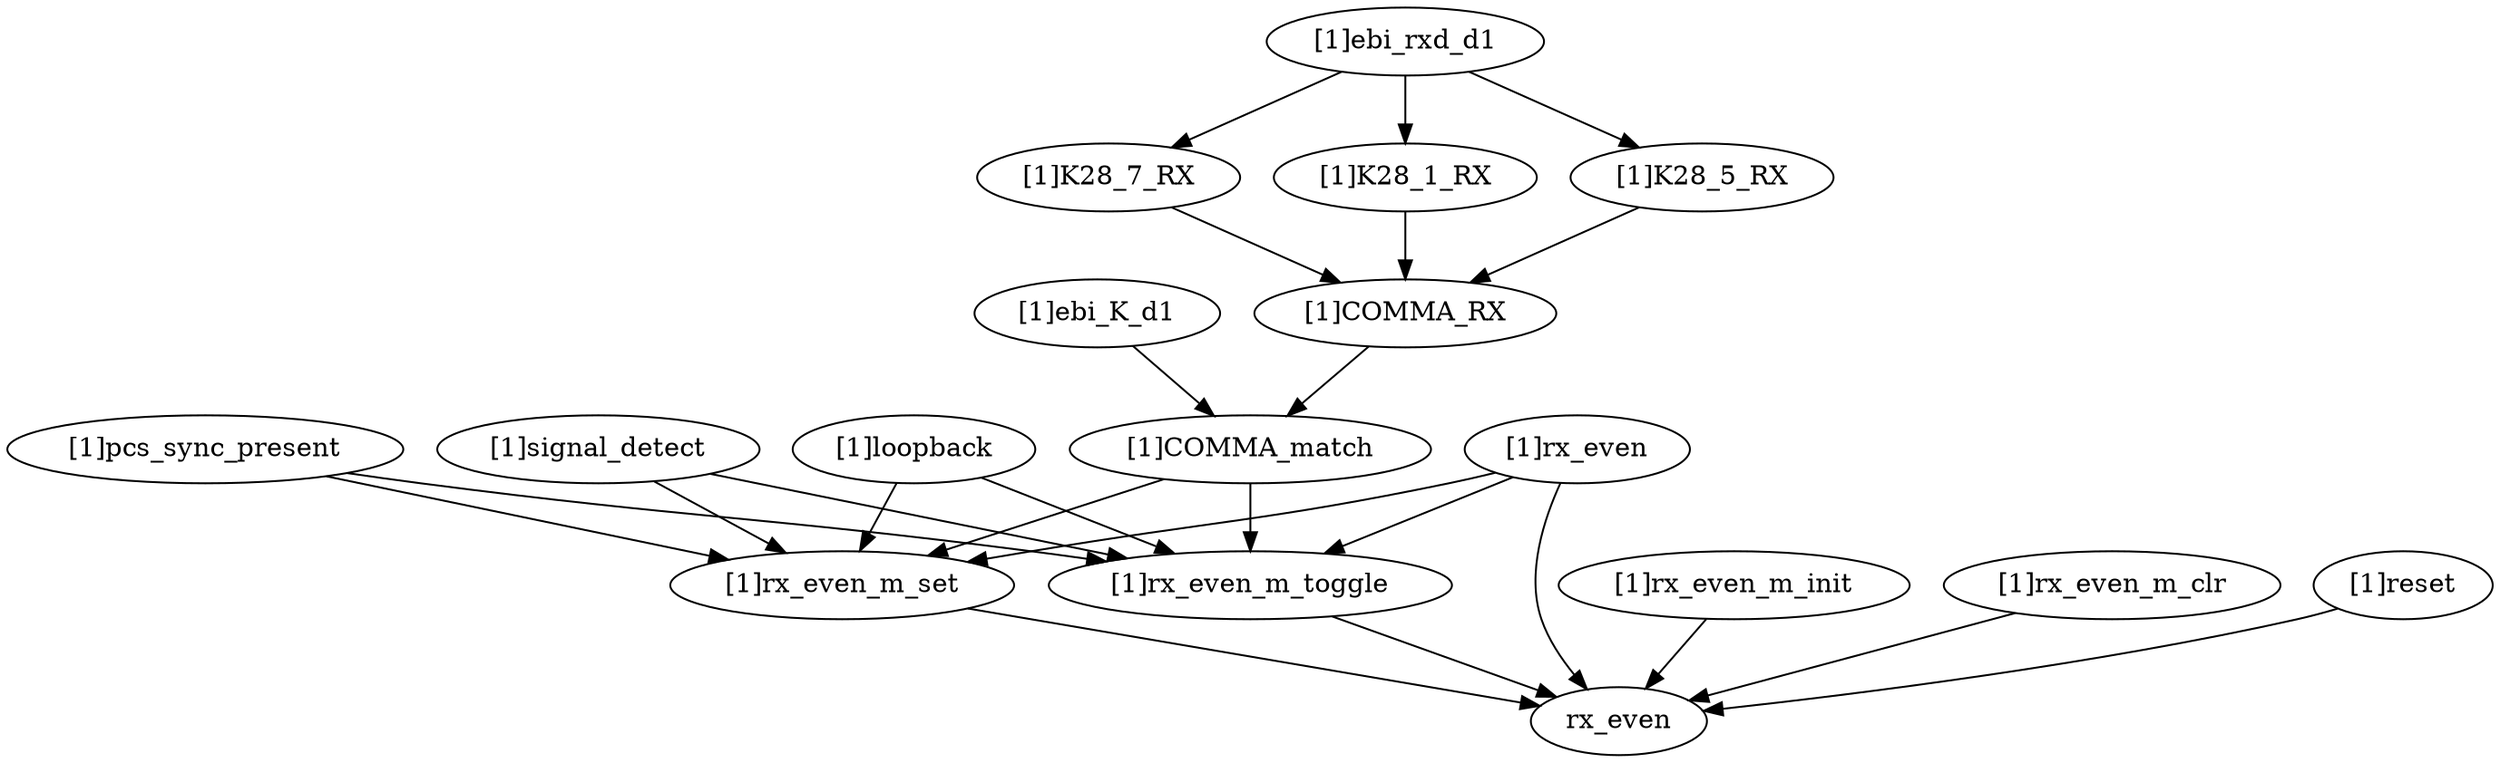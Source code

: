 strict digraph "" {
	"[1]ebi_K_d1"	 [complexity=13,
		importance=0.58104431607,
		rank=0.0446957166208];
	"[1]COMMA_match"	 [complexity=10,
		importance=0.565688336527,
		rank=0.0565688336527];
	"[1]ebi_K_d1" -> "[1]COMMA_match";
	"[1]pcs_sync_present"	 [complexity=4,
		importance=0.628433812495,
		rank=0.157108453124];
	"[1]rx_even_m_set"	 [complexity=3,
		importance=0.180177787901,
		rank=0.0600592626338];
	"[1]pcs_sync_present" -> "[1]rx_even_m_set";
	"[1]rx_even_m_toggle"	 [complexity=3,
		importance=0.0856386555173,
		rank=0.0285462185058];
	"[1]pcs_sync_present" -> "[1]rx_even_m_toggle";
	"[1]rx_even"	 [complexity=7,
		importance=0.412508299071,
		rank=0.0589297570101];
	"[1]rx_even" -> "[1]rx_even_m_set";
	rx_even	 [complexity=2,
		importance=0.0521527232681,
		rank=0.026076361634];
	"[1]rx_even" -> rx_even;
	"[1]rx_even" -> "[1]rx_even_m_toggle";
	"[1]signal_detect"	 [complexity=6,
		importance=0.190149203182,
		rank=0.0316915338637];
	"[1]signal_detect" -> "[1]rx_even_m_set";
	"[1]signal_detect" -> "[1]rx_even_m_toggle";
	"[1]rx_even_m_init"	 [complexity=3,
		importance=0.218582308353,
		rank=0.072860769451];
	"[1]rx_even_m_init" -> rx_even;
	"[1]COMMA_RX"	 [complexity=13,
		importance=0.593496121022,
		rank=0.0456535477709];
	"[1]COMMA_RX" -> "[1]COMMA_match";
	"[1]K28_7_RX"	 [complexity=17,
		importance=0.605387033755,
		rank=0.0356110019856];
	"[1]K28_7_RX" -> "[1]COMMA_RX";
	"[1]rx_even_m_clr"	 [complexity=3,
		importance=0.114276861817,
		rank=0.0380922872723];
	"[1]rx_even_m_clr" -> rx_even;
	"[1]ebi_rxd_d1"	 [complexity=19,
		importance=0.620743013299,
		rank=0.0326706849105];
	"[1]ebi_rxd_d1" -> "[1]K28_7_RX";
	"[1]K28_1_RX"	 [complexity=17,
		importance=0.605387033755,
		rank=0.0356110019856];
	"[1]ebi_rxd_d1" -> "[1]K28_1_RX";
	"[1]K28_5_RX"	 [complexity=17,
		importance=0.605387033755,
		rank=0.0356110019856];
	"[1]ebi_rxd_d1" -> "[1]K28_5_RX";
	"[1]K28_1_RX" -> "[1]COMMA_RX";
	"[1]rx_even_m_set" -> rx_even;
	"[1]rx_even_m_toggle" -> rx_even;
	"[1]reset"	 [complexity=3,
		importance=0.270735031621,
		rank=0.0902450105404];
	"[1]reset" -> rx_even;
	"[1]K28_5_RX" -> "[1]COMMA_RX";
	"[1]COMMA_match" -> "[1]rx_even_m_set";
	"[1]COMMA_match" -> "[1]rx_even_m_toggle";
	"[1]loopback"	 [complexity=6,
		importance=0.190149203182,
		rank=0.0316915338637];
	"[1]loopback" -> "[1]rx_even_m_set";
	"[1]loopback" -> "[1]rx_even_m_toggle";
}

